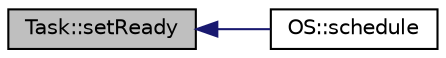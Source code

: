 digraph "Task::setReady"
{
  edge [fontname="Helvetica",fontsize="10",labelfontname="Helvetica",labelfontsize="10"];
  node [fontname="Helvetica",fontsize="10",shape=record];
  rankdir="LR";
  Node1 [label="Task::setReady",height=0.2,width=0.4,color="black", fillcolor="grey75", style="filled" fontcolor="black"];
  Node1 -> Node2 [dir="back",color="midnightblue",fontsize="10",style="solid",fontname="Helvetica"];
  Node2 [label="OS::schedule",height=0.2,width=0.4,color="black", fillcolor="white", style="filled",URL="$class_o_s.html#a369297b1db7e7eff986d57d62135a9f4",tooltip="kernel scheduling mechanism. Evaluates next highest priority task and executes it."];
}
